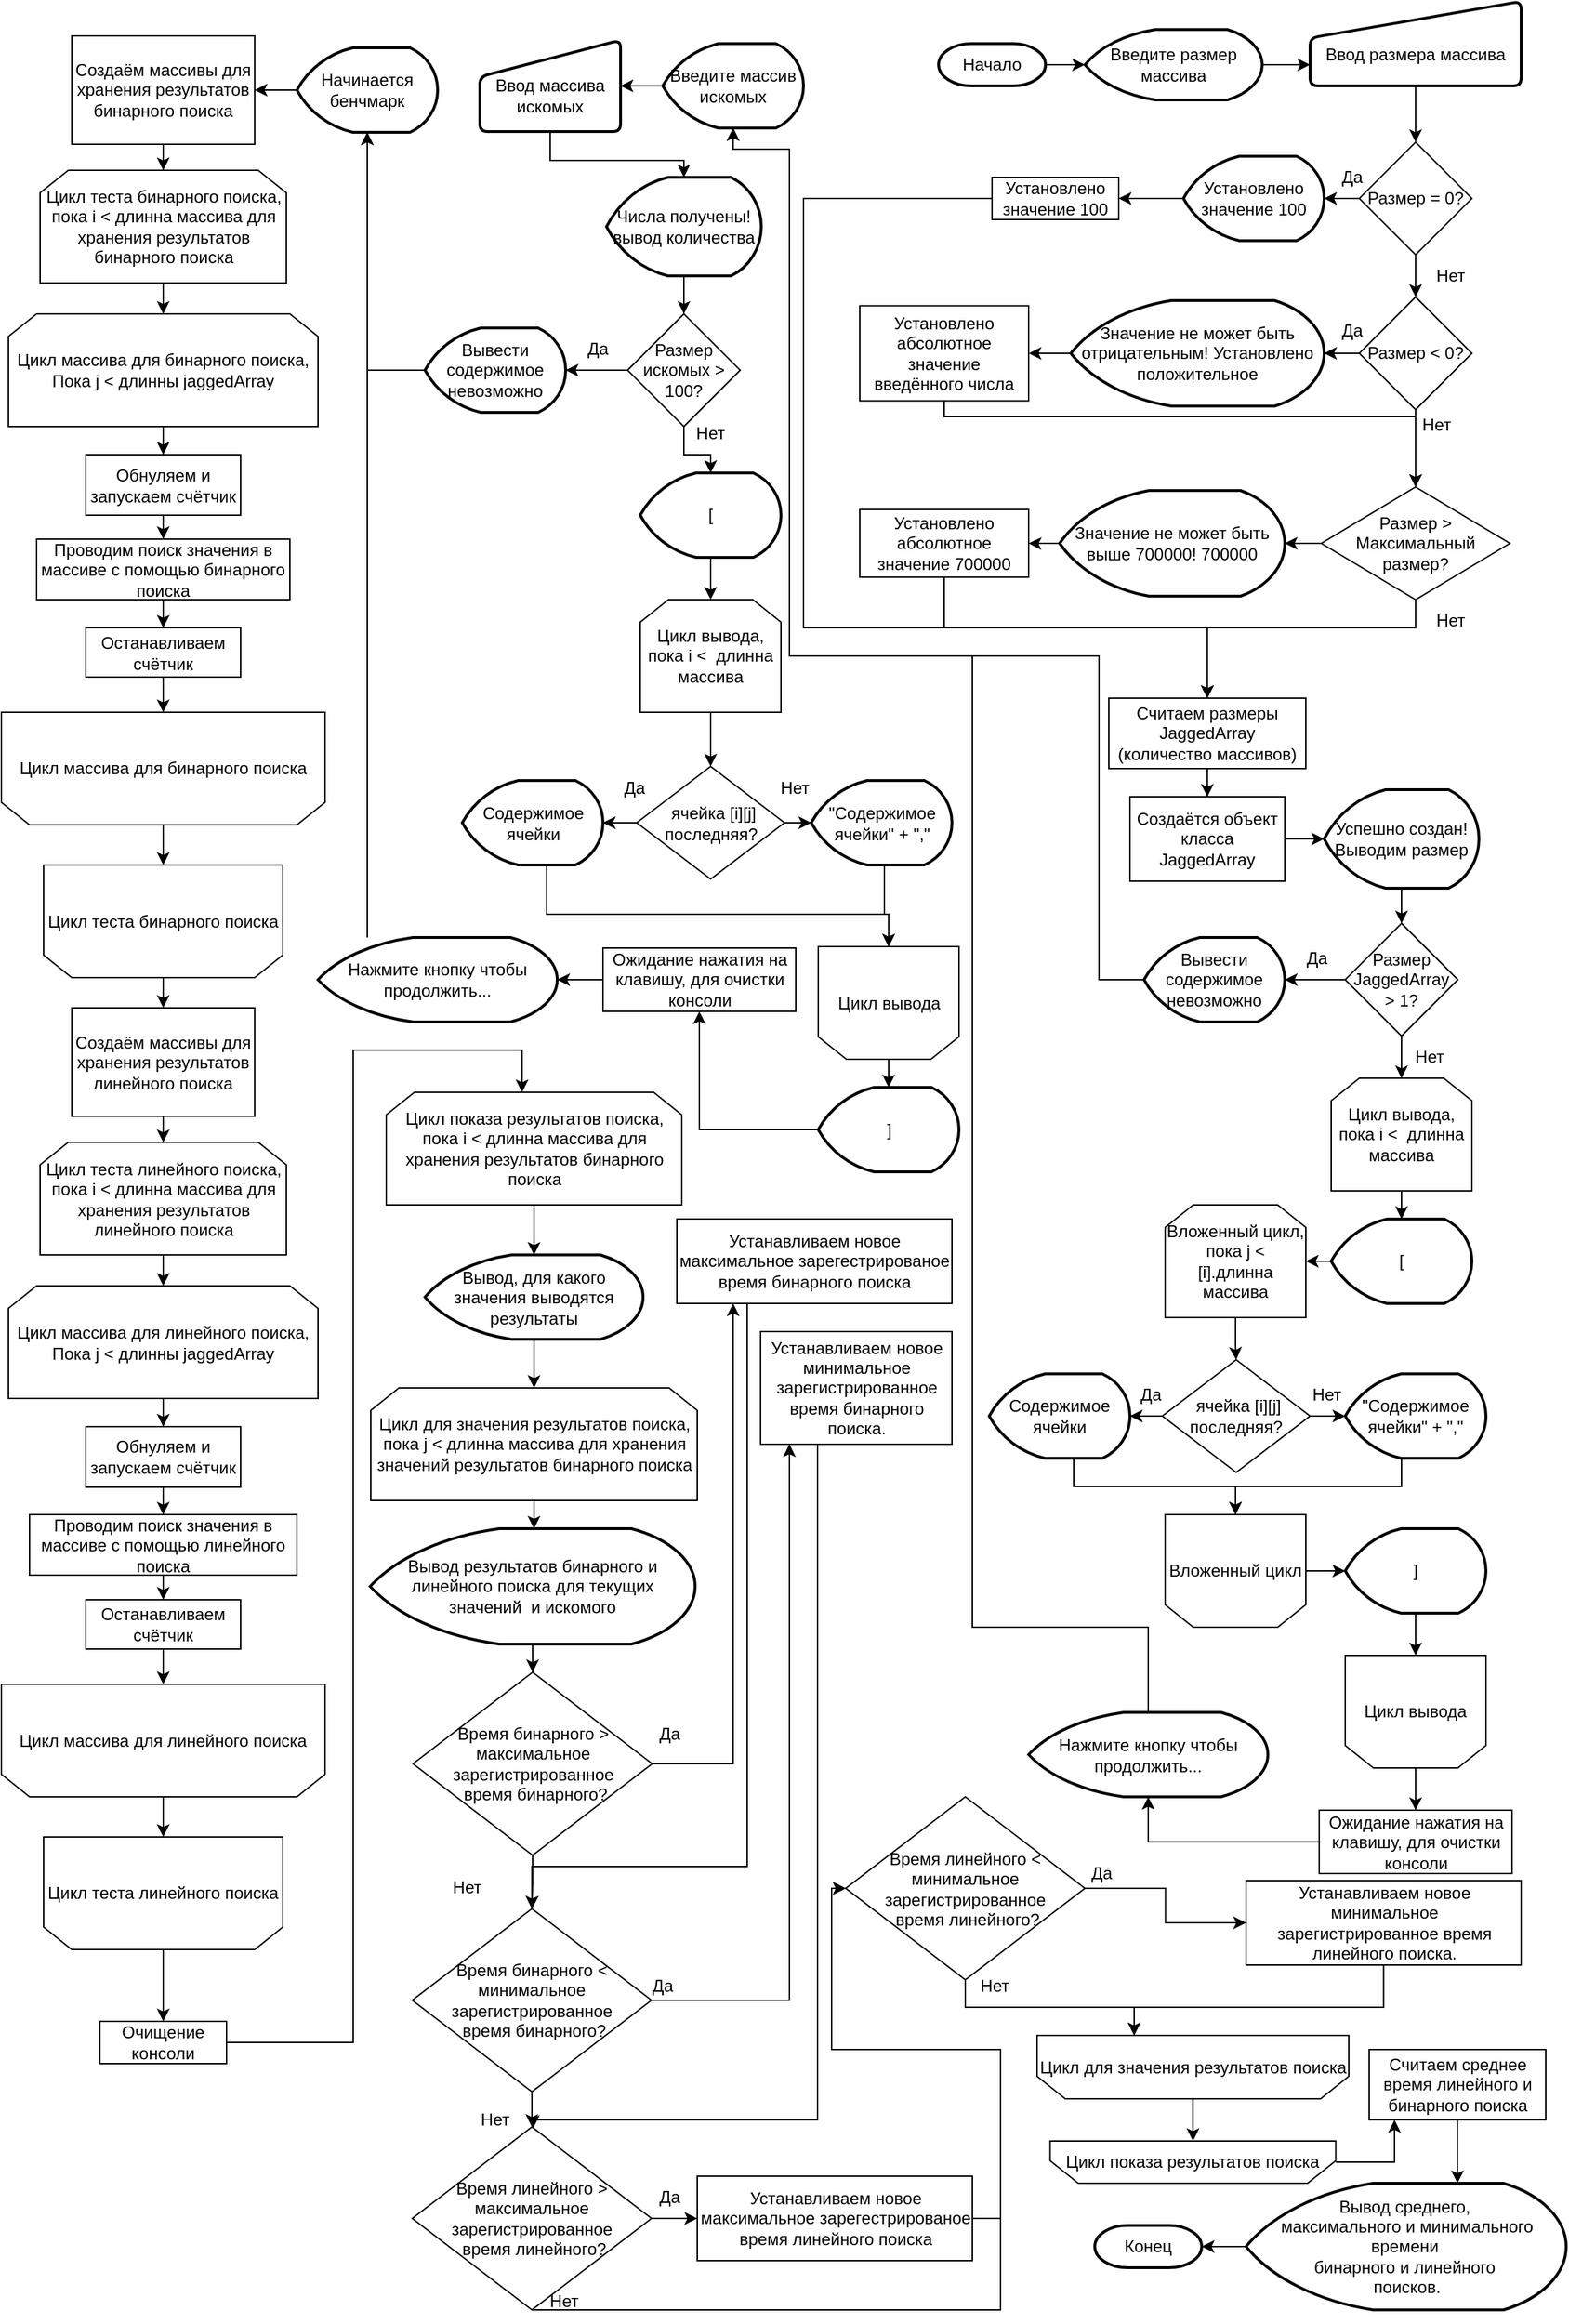 <mxfile version="24.4.0" type="device">
  <diagram id="C5RBs43oDa-KdzZeNtuy" name="Page-1">
    <mxGraphModel dx="1195" dy="639" grid="1" gridSize="10" guides="1" tooltips="1" connect="1" arrows="1" fold="1" page="1" pageScale="1" pageWidth="1169" pageHeight="1654" math="0" shadow="0">
      <root>
        <mxCell id="WIyWlLk6GJQsqaUBKTNV-0" />
        <mxCell id="WIyWlLk6GJQsqaUBKTNV-1" parent="WIyWlLk6GJQsqaUBKTNV-0" />
        <mxCell id="tqXTqwqN18XghVsC2MmE-3" value="" style="edgeStyle=orthogonalEdgeStyle;rounded=0;orthogonalLoop=1;jettySize=auto;html=1;" parent="WIyWlLk6GJQsqaUBKTNV-1" source="tqXTqwqN18XghVsC2MmE-0" target="tqXTqwqN18XghVsC2MmE-2" edge="1">
          <mxGeometry relative="1" as="geometry" />
        </mxCell>
        <mxCell id="tqXTqwqN18XghVsC2MmE-0" value="Начало" style="strokeWidth=2;html=1;shape=mxgraph.flowchart.terminator;whiteSpace=wrap;" parent="WIyWlLk6GJQsqaUBKTNV-1" vertex="1">
          <mxGeometry x="716" y="35" width="76" height="30" as="geometry" />
        </mxCell>
        <mxCell id="tqXTqwqN18XghVsC2MmE-5" value="" style="edgeStyle=orthogonalEdgeStyle;rounded=0;orthogonalLoop=1;jettySize=auto;html=1;entryX=0;entryY=0.75;entryDx=0;entryDy=0;" parent="WIyWlLk6GJQsqaUBKTNV-1" source="tqXTqwqN18XghVsC2MmE-2" target="tqXTqwqN18XghVsC2MmE-4" edge="1">
          <mxGeometry relative="1" as="geometry" />
        </mxCell>
        <mxCell id="tqXTqwqN18XghVsC2MmE-2" value="Введите размер массива" style="strokeWidth=2;html=1;shape=mxgraph.flowchart.display;whiteSpace=wrap;" parent="WIyWlLk6GJQsqaUBKTNV-1" vertex="1">
          <mxGeometry x="820" y="25" width="126" height="50" as="geometry" />
        </mxCell>
        <mxCell id="tqXTqwqN18XghVsC2MmE-19" style="edgeStyle=orthogonalEdgeStyle;rounded=0;orthogonalLoop=1;jettySize=auto;html=1;entryX=0.5;entryY=0;entryDx=0;entryDy=0;" parent="WIyWlLk6GJQsqaUBKTNV-1" source="tqXTqwqN18XghVsC2MmE-4" target="tqXTqwqN18XghVsC2MmE-10" edge="1">
          <mxGeometry relative="1" as="geometry" />
        </mxCell>
        <mxCell id="tqXTqwqN18XghVsC2MmE-4" value="&lt;br&gt;Ввод размера массива" style="html=1;strokeWidth=2;shape=manualInput;whiteSpace=wrap;rounded=1;size=26;arcSize=11;" parent="WIyWlLk6GJQsqaUBKTNV-1" vertex="1">
          <mxGeometry x="980" y="5" width="150" height="60" as="geometry" />
        </mxCell>
        <mxCell id="tqXTqwqN18XghVsC2MmE-50" value="" style="edgeStyle=orthogonalEdgeStyle;rounded=0;orthogonalLoop=1;jettySize=auto;html=1;" parent="WIyWlLk6GJQsqaUBKTNV-1" source="tqXTqwqN18XghVsC2MmE-6" target="tqXTqwqN18XghVsC2MmE-49" edge="1">
          <mxGeometry relative="1" as="geometry" />
        </mxCell>
        <mxCell id="tqXTqwqN18XghVsC2MmE-6" value="Создаётся объект класса JaggedArray" style="rounded=0;whiteSpace=wrap;html=1;" parent="WIyWlLk6GJQsqaUBKTNV-1" vertex="1">
          <mxGeometry x="852" y="570" width="110" height="60" as="geometry" />
        </mxCell>
        <mxCell id="tqXTqwqN18XghVsC2MmE-17" value="" style="edgeStyle=orthogonalEdgeStyle;rounded=0;orthogonalLoop=1;jettySize=auto;html=1;" parent="WIyWlLk6GJQsqaUBKTNV-1" source="tqXTqwqN18XghVsC2MmE-10" target="tqXTqwqN18XghVsC2MmE-15" edge="1">
          <mxGeometry relative="1" as="geometry" />
        </mxCell>
        <mxCell id="tqXTqwqN18XghVsC2MmE-22" value="" style="edgeStyle=orthogonalEdgeStyle;rounded=0;orthogonalLoop=1;jettySize=auto;html=1;" parent="WIyWlLk6GJQsqaUBKTNV-1" source="tqXTqwqN18XghVsC2MmE-10" target="tqXTqwqN18XghVsC2MmE-21" edge="1">
          <mxGeometry relative="1" as="geometry" />
        </mxCell>
        <mxCell id="tqXTqwqN18XghVsC2MmE-10" value="Размер = 0?" style="rhombus;whiteSpace=wrap;html=1;rounded=0;" parent="WIyWlLk6GJQsqaUBKTNV-1" vertex="1">
          <mxGeometry x="1015" y="105" width="80" height="80" as="geometry" />
        </mxCell>
        <mxCell id="tqXTqwqN18XghVsC2MmE-36" style="edgeStyle=orthogonalEdgeStyle;rounded=0;orthogonalLoop=1;jettySize=auto;html=1;entryX=0.5;entryY=0;entryDx=0;entryDy=0;" parent="WIyWlLk6GJQsqaUBKTNV-1" source="tqXTqwqN18XghVsC2MmE-12" target="tqXTqwqN18XghVsC2MmE-47" edge="1">
          <mxGeometry relative="1" as="geometry">
            <Array as="points">
              <mxPoint x="620" y="145" />
              <mxPoint x="620" y="450" />
              <mxPoint x="907" y="450" />
              <mxPoint x="907" y="490" />
            </Array>
          </mxGeometry>
        </mxCell>
        <mxCell id="tqXTqwqN18XghVsC2MmE-12" value="Установлено значение 100" style="rounded=0;whiteSpace=wrap;html=1;" parent="WIyWlLk6GJQsqaUBKTNV-1" vertex="1">
          <mxGeometry x="754" y="130" width="90" height="30" as="geometry" />
        </mxCell>
        <mxCell id="tqXTqwqN18XghVsC2MmE-18" value="" style="edgeStyle=orthogonalEdgeStyle;rounded=0;orthogonalLoop=1;jettySize=auto;html=1;" parent="WIyWlLk6GJQsqaUBKTNV-1" source="tqXTqwqN18XghVsC2MmE-15" target="tqXTqwqN18XghVsC2MmE-12" edge="1">
          <mxGeometry relative="1" as="geometry" />
        </mxCell>
        <mxCell id="tqXTqwqN18XghVsC2MmE-15" value="Установлено значение 100" style="strokeWidth=2;html=1;shape=mxgraph.flowchart.display;whiteSpace=wrap;" parent="WIyWlLk6GJQsqaUBKTNV-1" vertex="1">
          <mxGeometry x="890" y="115" width="100" height="60" as="geometry" />
        </mxCell>
        <mxCell id="tqXTqwqN18XghVsC2MmE-20" value="Да" style="text;html=1;align=center;verticalAlign=middle;whiteSpace=wrap;rounded=0;" parent="WIyWlLk6GJQsqaUBKTNV-1" vertex="1">
          <mxGeometry x="980.0" y="115" width="60" height="30" as="geometry" />
        </mxCell>
        <mxCell id="tqXTqwqN18XghVsC2MmE-25" value="" style="edgeStyle=orthogonalEdgeStyle;rounded=0;orthogonalLoop=1;jettySize=auto;html=1;" parent="WIyWlLk6GJQsqaUBKTNV-1" source="tqXTqwqN18XghVsC2MmE-21" target="tqXTqwqN18XghVsC2MmE-24" edge="1">
          <mxGeometry relative="1" as="geometry" />
        </mxCell>
        <mxCell id="tqXTqwqN18XghVsC2MmE-38" style="edgeStyle=orthogonalEdgeStyle;rounded=0;orthogonalLoop=1;jettySize=auto;html=1;entryX=0.5;entryY=0;entryDx=0;entryDy=0;" parent="WIyWlLk6GJQsqaUBKTNV-1" source="tqXTqwqN18XghVsC2MmE-21" target="tqXTqwqN18XghVsC2MmE-28" edge="1">
          <mxGeometry relative="1" as="geometry" />
        </mxCell>
        <mxCell id="tqXTqwqN18XghVsC2MmE-21" value="Размер &amp;lt; 0?" style="rhombus;whiteSpace=wrap;html=1;rounded=0;" parent="WIyWlLk6GJQsqaUBKTNV-1" vertex="1">
          <mxGeometry x="1015" y="215" width="80" height="80" as="geometry" />
        </mxCell>
        <mxCell id="tqXTqwqN18XghVsC2MmE-23" value="Нет" style="text;html=1;align=center;verticalAlign=middle;whiteSpace=wrap;rounded=0;" parent="WIyWlLk6GJQsqaUBKTNV-1" vertex="1">
          <mxGeometry x="1050" y="185" width="60" height="30" as="geometry" />
        </mxCell>
        <mxCell id="tqXTqwqN18XghVsC2MmE-27" value="" style="edgeStyle=orthogonalEdgeStyle;rounded=0;orthogonalLoop=1;jettySize=auto;html=1;" parent="WIyWlLk6GJQsqaUBKTNV-1" source="tqXTqwqN18XghVsC2MmE-24" target="tqXTqwqN18XghVsC2MmE-26" edge="1">
          <mxGeometry relative="1" as="geometry" />
        </mxCell>
        <mxCell id="tqXTqwqN18XghVsC2MmE-24" value="Значение не может быть отрицательным! Установлено положительное" style="strokeWidth=2;html=1;shape=mxgraph.flowchart.display;whiteSpace=wrap;" parent="WIyWlLk6GJQsqaUBKTNV-1" vertex="1">
          <mxGeometry x="810" y="217.5" width="180" height="75" as="geometry" />
        </mxCell>
        <mxCell id="tqXTqwqN18XghVsC2MmE-39" style="edgeStyle=orthogonalEdgeStyle;rounded=0;orthogonalLoop=1;jettySize=auto;html=1;entryX=0.5;entryY=0;entryDx=0;entryDy=0;" parent="WIyWlLk6GJQsqaUBKTNV-1" source="tqXTqwqN18XghVsC2MmE-26" target="tqXTqwqN18XghVsC2MmE-28" edge="1">
          <mxGeometry relative="1" as="geometry">
            <Array as="points">
              <mxPoint x="720" y="300" />
              <mxPoint x="1055" y="300" />
            </Array>
          </mxGeometry>
        </mxCell>
        <mxCell id="tqXTqwqN18XghVsC2MmE-26" value="Установлено абсолютное значение введённого числа" style="rounded=0;whiteSpace=wrap;html=1;" parent="WIyWlLk6GJQsqaUBKTNV-1" vertex="1">
          <mxGeometry x="660" y="221.25" width="120" height="67.5" as="geometry" />
        </mxCell>
        <mxCell id="tqXTqwqN18XghVsC2MmE-35" value="" style="edgeStyle=orthogonalEdgeStyle;rounded=0;orthogonalLoop=1;jettySize=auto;html=1;entryX=0.5;entryY=0;entryDx=0;entryDy=0;" parent="WIyWlLk6GJQsqaUBKTNV-1" source="tqXTqwqN18XghVsC2MmE-28" target="tqXTqwqN18XghVsC2MmE-47" edge="1">
          <mxGeometry relative="1" as="geometry">
            <Array as="points">
              <mxPoint x="1055" y="450" />
              <mxPoint x="907" y="450" />
              <mxPoint x="907" y="490" />
            </Array>
          </mxGeometry>
        </mxCell>
        <mxCell id="tqXTqwqN18XghVsC2MmE-44" style="edgeStyle=orthogonalEdgeStyle;rounded=0;orthogonalLoop=1;jettySize=auto;html=1;" parent="WIyWlLk6GJQsqaUBKTNV-1" source="tqXTqwqN18XghVsC2MmE-28" target="tqXTqwqN18XghVsC2MmE-40" edge="1">
          <mxGeometry relative="1" as="geometry" />
        </mxCell>
        <mxCell id="tqXTqwqN18XghVsC2MmE-28" value="Размер &amp;gt; Максимальный размер?" style="rhombus;whiteSpace=wrap;html=1;rounded=0;" parent="WIyWlLk6GJQsqaUBKTNV-1" vertex="1">
          <mxGeometry x="988" y="350" width="134" height="80" as="geometry" />
        </mxCell>
        <mxCell id="tqXTqwqN18XghVsC2MmE-29" value="Да" style="text;html=1;align=center;verticalAlign=middle;whiteSpace=wrap;rounded=0;" parent="WIyWlLk6GJQsqaUBKTNV-1" vertex="1">
          <mxGeometry x="980.0" y="224" width="60" height="30" as="geometry" />
        </mxCell>
        <mxCell id="tqXTqwqN18XghVsC2MmE-31" value="Нет" style="text;html=1;align=center;verticalAlign=middle;whiteSpace=wrap;rounded=0;" parent="WIyWlLk6GJQsqaUBKTNV-1" vertex="1">
          <mxGeometry x="1040" y="291.25" width="60" height="30" as="geometry" />
        </mxCell>
        <mxCell id="tqXTqwqN18XghVsC2MmE-37" value="Нет" style="text;html=1;align=center;verticalAlign=middle;whiteSpace=wrap;rounded=0;" parent="WIyWlLk6GJQsqaUBKTNV-1" vertex="1">
          <mxGeometry x="1050" y="430" width="60" height="30" as="geometry" />
        </mxCell>
        <mxCell id="tqXTqwqN18XghVsC2MmE-45" value="" style="edgeStyle=orthogonalEdgeStyle;rounded=0;orthogonalLoop=1;jettySize=auto;html=1;" parent="WIyWlLk6GJQsqaUBKTNV-1" source="tqXTqwqN18XghVsC2MmE-40" target="tqXTqwqN18XghVsC2MmE-41" edge="1">
          <mxGeometry relative="1" as="geometry" />
        </mxCell>
        <mxCell id="tqXTqwqN18XghVsC2MmE-40" value="Значение не может быть выше 700000! 700000" style="strokeWidth=2;html=1;shape=mxgraph.flowchart.display;whiteSpace=wrap;" parent="WIyWlLk6GJQsqaUBKTNV-1" vertex="1">
          <mxGeometry x="802" y="352.5" width="160" height="75" as="geometry" />
        </mxCell>
        <mxCell id="tqXTqwqN18XghVsC2MmE-46" style="edgeStyle=orthogonalEdgeStyle;rounded=0;orthogonalLoop=1;jettySize=auto;html=1;entryX=0.5;entryY=0;entryDx=0;entryDy=0;" parent="WIyWlLk6GJQsqaUBKTNV-1" source="tqXTqwqN18XghVsC2MmE-41" target="tqXTqwqN18XghVsC2MmE-47" edge="1">
          <mxGeometry relative="1" as="geometry">
            <Array as="points">
              <mxPoint x="720" y="450" />
              <mxPoint x="907" y="450" />
              <mxPoint x="907" y="490" />
            </Array>
          </mxGeometry>
        </mxCell>
        <mxCell id="tqXTqwqN18XghVsC2MmE-41" value="Установлено абсолютное значение 700000" style="rounded=0;whiteSpace=wrap;html=1;" parent="WIyWlLk6GJQsqaUBKTNV-1" vertex="1">
          <mxGeometry x="660" y="365.94" width="120" height="48.12" as="geometry" />
        </mxCell>
        <mxCell id="tqXTqwqN18XghVsC2MmE-48" value="" style="edgeStyle=orthogonalEdgeStyle;rounded=0;orthogonalLoop=1;jettySize=auto;html=1;" parent="WIyWlLk6GJQsqaUBKTNV-1" source="tqXTqwqN18XghVsC2MmE-47" target="tqXTqwqN18XghVsC2MmE-6" edge="1">
          <mxGeometry relative="1" as="geometry" />
        </mxCell>
        <mxCell id="tqXTqwqN18XghVsC2MmE-47" value="Считаем размеры JaggedArray (количество массивов)" style="rounded=0;whiteSpace=wrap;html=1;" parent="WIyWlLk6GJQsqaUBKTNV-1" vertex="1">
          <mxGeometry x="837" y="500" width="140" height="50" as="geometry" />
        </mxCell>
        <mxCell id="tqXTqwqN18XghVsC2MmE-52" value="" style="edgeStyle=orthogonalEdgeStyle;rounded=0;orthogonalLoop=1;jettySize=auto;html=1;" parent="WIyWlLk6GJQsqaUBKTNV-1" source="tqXTqwqN18XghVsC2MmE-49" target="tqXTqwqN18XghVsC2MmE-51" edge="1">
          <mxGeometry relative="1" as="geometry" />
        </mxCell>
        <mxCell id="tqXTqwqN18XghVsC2MmE-49" value="Успешно создан! Выводим размер" style="strokeWidth=2;html=1;shape=mxgraph.flowchart.display;whiteSpace=wrap;" parent="WIyWlLk6GJQsqaUBKTNV-1" vertex="1">
          <mxGeometry x="990" y="565" width="110" height="70" as="geometry" />
        </mxCell>
        <mxCell id="tqXTqwqN18XghVsC2MmE-55" value="" style="edgeStyle=orthogonalEdgeStyle;rounded=0;orthogonalLoop=1;jettySize=auto;html=1;" parent="WIyWlLk6GJQsqaUBKTNV-1" source="tqXTqwqN18XghVsC2MmE-51" target="tqXTqwqN18XghVsC2MmE-54" edge="1">
          <mxGeometry relative="1" as="geometry" />
        </mxCell>
        <mxCell id="tqXTqwqN18XghVsC2MmE-56" value="" style="edgeStyle=orthogonalEdgeStyle;rounded=0;orthogonalLoop=1;jettySize=auto;html=1;entryX=0.5;entryY=0;entryDx=0;entryDy=0;" parent="WIyWlLk6GJQsqaUBKTNV-1" source="tqXTqwqN18XghVsC2MmE-51" target="tqXTqwqN18XghVsC2MmE-59" edge="1">
          <mxGeometry relative="1" as="geometry">
            <mxPoint x="1045" y="767" as="targetPoint" />
          </mxGeometry>
        </mxCell>
        <mxCell id="tqXTqwqN18XghVsC2MmE-51" value="Размер JaggedArray &amp;gt; 1?" style="rhombus;whiteSpace=wrap;html=1;rounded=0;" parent="WIyWlLk6GJQsqaUBKTNV-1" vertex="1">
          <mxGeometry x="1005" y="660" width="80" height="80" as="geometry" />
        </mxCell>
        <mxCell id="tqXTqwqN18XghVsC2MmE-54" value="Вывести содержимое невозможно" style="strokeWidth=2;html=1;shape=mxgraph.flowchart.display;whiteSpace=wrap;" parent="WIyWlLk6GJQsqaUBKTNV-1" vertex="1">
          <mxGeometry x="862" y="670" width="100" height="60" as="geometry" />
        </mxCell>
        <mxCell id="tqXTqwqN18XghVsC2MmE-57" value="Да" style="text;html=1;align=center;verticalAlign=middle;whiteSpace=wrap;rounded=0;" parent="WIyWlLk6GJQsqaUBKTNV-1" vertex="1">
          <mxGeometry x="955.0" y="670" width="60" height="30" as="geometry" />
        </mxCell>
        <mxCell id="tqXTqwqN18XghVsC2MmE-58" value="Нет" style="text;html=1;align=center;verticalAlign=middle;whiteSpace=wrap;rounded=0;" parent="WIyWlLk6GJQsqaUBKTNV-1" vertex="1">
          <mxGeometry x="1035" y="740" width="60" height="30" as="geometry" />
        </mxCell>
        <mxCell id="tqXTqwqN18XghVsC2MmE-61" value="" style="edgeStyle=orthogonalEdgeStyle;rounded=0;orthogonalLoop=1;jettySize=auto;html=1;" parent="WIyWlLk6GJQsqaUBKTNV-1" source="tqXTqwqN18XghVsC2MmE-59" target="tqXTqwqN18XghVsC2MmE-60" edge="1">
          <mxGeometry relative="1" as="geometry" />
        </mxCell>
        <mxCell id="tqXTqwqN18XghVsC2MmE-59" value="Цикл вывода,&lt;div&gt;пока i &amp;lt;&amp;nbsp; длинна массива&lt;/div&gt;" style="shape=loopLimit;whiteSpace=wrap;html=1;" parent="WIyWlLk6GJQsqaUBKTNV-1" vertex="1">
          <mxGeometry x="995" y="770" width="100" height="80" as="geometry" />
        </mxCell>
        <mxCell id="tqXTqwqN18XghVsC2MmE-63" value="" style="edgeStyle=orthogonalEdgeStyle;rounded=0;orthogonalLoop=1;jettySize=auto;html=1;" parent="WIyWlLk6GJQsqaUBKTNV-1" source="tqXTqwqN18XghVsC2MmE-60" target="tqXTqwqN18XghVsC2MmE-62" edge="1">
          <mxGeometry relative="1" as="geometry" />
        </mxCell>
        <mxCell id="tqXTqwqN18XghVsC2MmE-60" value="[" style="strokeWidth=2;html=1;shape=mxgraph.flowchart.display;whiteSpace=wrap;" parent="WIyWlLk6GJQsqaUBKTNV-1" vertex="1">
          <mxGeometry x="995" y="870" width="100" height="60" as="geometry" />
        </mxCell>
        <mxCell id="tqXTqwqN18XghVsC2MmE-71" value="" style="edgeStyle=orthogonalEdgeStyle;rounded=0;orthogonalLoop=1;jettySize=auto;html=1;" parent="WIyWlLk6GJQsqaUBKTNV-1" source="tqXTqwqN18XghVsC2MmE-62" target="tqXTqwqN18XghVsC2MmE-70" edge="1">
          <mxGeometry relative="1" as="geometry" />
        </mxCell>
        <mxCell id="tqXTqwqN18XghVsC2MmE-62" value="Вложенный цикл,&lt;div&gt;пока j &amp;lt; [i].длинна массива&lt;/div&gt;" style="shape=loopLimit;whiteSpace=wrap;html=1;" parent="WIyWlLk6GJQsqaUBKTNV-1" vertex="1">
          <mxGeometry x="877" y="860" width="100" height="80" as="geometry" />
        </mxCell>
        <mxCell id="tqXTqwqN18XghVsC2MmE-76" style="edgeStyle=orthogonalEdgeStyle;rounded=0;orthogonalLoop=1;jettySize=auto;html=1;entryX=0.5;entryY=0;entryDx=0;entryDy=0;" parent="WIyWlLk6GJQsqaUBKTNV-1" source="tqXTqwqN18XghVsC2MmE-64" target="tqXTqwqN18XghVsC2MmE-66" edge="1">
          <mxGeometry relative="1" as="geometry">
            <Array as="points">
              <mxPoint x="1045" y="1060" />
              <mxPoint x="927" y="1060" />
            </Array>
          </mxGeometry>
        </mxCell>
        <mxCell id="tqXTqwqN18XghVsC2MmE-64" value="&quot;Содержимое ячейки&quot; + &quot;,&quot;" style="strokeWidth=2;html=1;shape=mxgraph.flowchart.display;whiteSpace=wrap;" parent="WIyWlLk6GJQsqaUBKTNV-1" vertex="1">
          <mxGeometry x="1005" y="980" width="100" height="60" as="geometry" />
        </mxCell>
        <mxCell id="tqXTqwqN18XghVsC2MmE-69" style="edgeStyle=orthogonalEdgeStyle;rounded=0;orthogonalLoop=1;jettySize=auto;html=1;" parent="WIyWlLk6GJQsqaUBKTNV-1" source="tqXTqwqN18XghVsC2MmE-66" target="tqXTqwqN18XghVsC2MmE-68" edge="1">
          <mxGeometry relative="1" as="geometry" />
        </mxCell>
        <mxCell id="tqXTqwqN18XghVsC2MmE-66" value="Вложенный цикл" style="shape=loopLimit;whiteSpace=wrap;html=1;rotation=0;direction=east;flipV=1;" parent="WIyWlLk6GJQsqaUBKTNV-1" vertex="1">
          <mxGeometry x="877" y="1080" width="100" height="80" as="geometry" />
        </mxCell>
        <mxCell id="tqXTqwqN18XghVsC2MmE-80" value="" style="edgeStyle=orthogonalEdgeStyle;rounded=0;orthogonalLoop=1;jettySize=auto;html=1;" parent="WIyWlLk6GJQsqaUBKTNV-1" source="tqXTqwqN18XghVsC2MmE-68" target="tqXTqwqN18XghVsC2MmE-79" edge="1">
          <mxGeometry relative="1" as="geometry" />
        </mxCell>
        <mxCell id="tqXTqwqN18XghVsC2MmE-68" value="]" style="strokeWidth=2;html=1;shape=mxgraph.flowchart.display;whiteSpace=wrap;" parent="WIyWlLk6GJQsqaUBKTNV-1" vertex="1">
          <mxGeometry x="1005" y="1090" width="100" height="60" as="geometry" />
        </mxCell>
        <mxCell id="tqXTqwqN18XghVsC2MmE-73" style="edgeStyle=orthogonalEdgeStyle;rounded=0;orthogonalLoop=1;jettySize=auto;html=1;" parent="WIyWlLk6GJQsqaUBKTNV-1" source="tqXTqwqN18XghVsC2MmE-70" target="tqXTqwqN18XghVsC2MmE-64" edge="1">
          <mxGeometry relative="1" as="geometry" />
        </mxCell>
        <mxCell id="tqXTqwqN18XghVsC2MmE-74" style="edgeStyle=orthogonalEdgeStyle;rounded=0;orthogonalLoop=1;jettySize=auto;html=1;" parent="WIyWlLk6GJQsqaUBKTNV-1" source="tqXTqwqN18XghVsC2MmE-70" target="tqXTqwqN18XghVsC2MmE-72" edge="1">
          <mxGeometry relative="1" as="geometry" />
        </mxCell>
        <mxCell id="tqXTqwqN18XghVsC2MmE-70" value="&amp;nbsp;ячейка [i][j] последняя?" style="rhombus;whiteSpace=wrap;html=1;rounded=0;" parent="WIyWlLk6GJQsqaUBKTNV-1" vertex="1">
          <mxGeometry x="875" y="970" width="105" height="80" as="geometry" />
        </mxCell>
        <mxCell id="tqXTqwqN18XghVsC2MmE-75" style="edgeStyle=orthogonalEdgeStyle;rounded=0;orthogonalLoop=1;jettySize=auto;html=1;entryX=0.5;entryY=0;entryDx=0;entryDy=0;" parent="WIyWlLk6GJQsqaUBKTNV-1" source="tqXTqwqN18XghVsC2MmE-72" target="tqXTqwqN18XghVsC2MmE-66" edge="1">
          <mxGeometry relative="1" as="geometry">
            <Array as="points">
              <mxPoint x="812" y="1060" />
              <mxPoint x="927" y="1060" />
            </Array>
          </mxGeometry>
        </mxCell>
        <mxCell id="tqXTqwqN18XghVsC2MmE-72" value="Содержимое ячейки" style="strokeWidth=2;html=1;shape=mxgraph.flowchart.display;whiteSpace=wrap;" parent="WIyWlLk6GJQsqaUBKTNV-1" vertex="1">
          <mxGeometry x="752" y="980" width="100" height="60" as="geometry" />
        </mxCell>
        <mxCell id="tqXTqwqN18XghVsC2MmE-77" value="Да" style="text;html=1;align=center;verticalAlign=middle;whiteSpace=wrap;rounded=0;" parent="WIyWlLk6GJQsqaUBKTNV-1" vertex="1">
          <mxGeometry x="837.0" y="980" width="60" height="30" as="geometry" />
        </mxCell>
        <mxCell id="tqXTqwqN18XghVsC2MmE-78" value="Нет" style="text;html=1;align=center;verticalAlign=middle;whiteSpace=wrap;rounded=0;" parent="WIyWlLk6GJQsqaUBKTNV-1" vertex="1">
          <mxGeometry x="962" y="980" width="60" height="30" as="geometry" />
        </mxCell>
        <mxCell id="tqXTqwqN18XghVsC2MmE-167" value="" style="edgeStyle=orthogonalEdgeStyle;rounded=0;orthogonalLoop=1;jettySize=auto;html=1;" parent="WIyWlLk6GJQsqaUBKTNV-1" source="tqXTqwqN18XghVsC2MmE-79" target="tqXTqwqN18XghVsC2MmE-175" edge="1">
          <mxGeometry relative="1" as="geometry">
            <mxPoint x="954" y="1220" as="targetPoint" />
          </mxGeometry>
        </mxCell>
        <mxCell id="tqXTqwqN18XghVsC2MmE-79" value="Цикл вывода" style="shape=loopLimit;whiteSpace=wrap;html=1;rotation=0;direction=east;flipV=1;" parent="WIyWlLk6GJQsqaUBKTNV-1" vertex="1">
          <mxGeometry x="1005" y="1180" width="100" height="80" as="geometry" />
        </mxCell>
        <mxCell id="tqXTqwqN18XghVsC2MmE-84" style="edgeStyle=orthogonalEdgeStyle;rounded=0;orthogonalLoop=1;jettySize=auto;html=1;" parent="WIyWlLk6GJQsqaUBKTNV-1" source="tqXTqwqN18XghVsC2MmE-81" target="tqXTqwqN18XghVsC2MmE-83" edge="1">
          <mxGeometry relative="1" as="geometry" />
        </mxCell>
        <mxCell id="tqXTqwqN18XghVsC2MmE-81" value="Введите массив искомых" style="strokeWidth=2;html=1;shape=mxgraph.flowchart.display;whiteSpace=wrap;" parent="WIyWlLk6GJQsqaUBKTNV-1" vertex="1">
          <mxGeometry x="520" y="35" width="100" height="60" as="geometry" />
        </mxCell>
        <mxCell id="tqXTqwqN18XghVsC2MmE-82" style="edgeStyle=orthogonalEdgeStyle;rounded=0;orthogonalLoop=1;jettySize=auto;html=1;entryX=0.5;entryY=1;entryDx=0;entryDy=0;entryPerimeter=0;" parent="WIyWlLk6GJQsqaUBKTNV-1" source="tqXTqwqN18XghVsC2MmE-179" target="tqXTqwqN18XghVsC2MmE-81" edge="1">
          <mxGeometry relative="1" as="geometry">
            <mxPoint x="640" y="1220" as="sourcePoint" />
            <Array as="points">
              <mxPoint x="865" y="1160" />
              <mxPoint x="740" y="1160" />
              <mxPoint x="740" y="470" />
              <mxPoint x="610" y="470" />
              <mxPoint x="610" y="110" />
              <mxPoint x="570" y="110" />
            </Array>
          </mxGeometry>
        </mxCell>
        <mxCell id="tqXTqwqN18XghVsC2MmE-113" style="edgeStyle=orthogonalEdgeStyle;rounded=0;orthogonalLoop=1;jettySize=auto;html=1;" parent="WIyWlLk6GJQsqaUBKTNV-1" source="tqXTqwqN18XghVsC2MmE-83" target="tqXTqwqN18XghVsC2MmE-86" edge="1">
          <mxGeometry relative="1" as="geometry">
            <Array as="points">
              <mxPoint x="440" y="118" />
              <mxPoint x="535" y="118" />
            </Array>
          </mxGeometry>
        </mxCell>
        <mxCell id="tqXTqwqN18XghVsC2MmE-83" value="&lt;div&gt;&lt;br&gt;&lt;/div&gt;Ввод массива искомых" style="html=1;strokeWidth=2;shape=manualInput;whiteSpace=wrap;rounded=1;size=26;arcSize=11;" parent="WIyWlLk6GJQsqaUBKTNV-1" vertex="1">
          <mxGeometry x="390" y="32.5" width="100" height="65" as="geometry" />
        </mxCell>
        <mxCell id="tqXTqwqN18XghVsC2MmE-85" style="edgeStyle=orthogonalEdgeStyle;rounded=0;orthogonalLoop=1;jettySize=auto;html=1;entryX=0.5;entryY=1;entryDx=0;entryDy=0;entryPerimeter=0;" parent="WIyWlLk6GJQsqaUBKTNV-1" source="tqXTqwqN18XghVsC2MmE-54" target="tqXTqwqN18XghVsC2MmE-81" edge="1">
          <mxGeometry relative="1" as="geometry">
            <Array as="points">
              <mxPoint x="830" y="700" />
              <mxPoint x="830" y="470" />
              <mxPoint x="610" y="470" />
              <mxPoint x="610" y="110" />
              <mxPoint x="570" y="110" />
            </Array>
          </mxGeometry>
        </mxCell>
        <mxCell id="tqXTqwqN18XghVsC2MmE-114" style="edgeStyle=orthogonalEdgeStyle;rounded=0;orthogonalLoop=1;jettySize=auto;html=1;entryX=0.5;entryY=0;entryDx=0;entryDy=0;" parent="WIyWlLk6GJQsqaUBKTNV-1" source="tqXTqwqN18XghVsC2MmE-86" target="tqXTqwqN18XghVsC2MmE-89" edge="1">
          <mxGeometry relative="1" as="geometry" />
        </mxCell>
        <mxCell id="tqXTqwqN18XghVsC2MmE-86" value="Числа получены! вывод количества" style="strokeWidth=2;html=1;shape=mxgraph.flowchart.display;whiteSpace=wrap;" parent="WIyWlLk6GJQsqaUBKTNV-1" vertex="1">
          <mxGeometry x="480" y="130" width="110" height="70" as="geometry" />
        </mxCell>
        <mxCell id="tqXTqwqN18XghVsC2MmE-87" value="" style="edgeStyle=orthogonalEdgeStyle;rounded=0;orthogonalLoop=1;jettySize=auto;html=1;" parent="WIyWlLk6GJQsqaUBKTNV-1" source="tqXTqwqN18XghVsC2MmE-89" target="tqXTqwqN18XghVsC2MmE-90" edge="1">
          <mxGeometry relative="1" as="geometry" />
        </mxCell>
        <mxCell id="tqXTqwqN18XghVsC2MmE-117" style="edgeStyle=orthogonalEdgeStyle;rounded=0;orthogonalLoop=1;jettySize=auto;html=1;" parent="WIyWlLk6GJQsqaUBKTNV-1" source="tqXTqwqN18XghVsC2MmE-89" target="tqXTqwqN18XghVsC2MmE-96" edge="1">
          <mxGeometry relative="1" as="geometry" />
        </mxCell>
        <mxCell id="tqXTqwqN18XghVsC2MmE-89" value="Размер искомых &amp;gt; 100?" style="rhombus;whiteSpace=wrap;html=1;rounded=0;" parent="WIyWlLk6GJQsqaUBKTNV-1" vertex="1">
          <mxGeometry x="495" y="227" width="80" height="80" as="geometry" />
        </mxCell>
        <mxCell id="tqXTqwqN18XghVsC2MmE-90" value="Вывести содержимое невозможно" style="strokeWidth=2;html=1;shape=mxgraph.flowchart.display;whiteSpace=wrap;" parent="WIyWlLk6GJQsqaUBKTNV-1" vertex="1">
          <mxGeometry x="351" y="237" width="100" height="60" as="geometry" />
        </mxCell>
        <mxCell id="tqXTqwqN18XghVsC2MmE-91" value="Да" style="text;html=1;align=center;verticalAlign=middle;whiteSpace=wrap;rounded=0;" parent="WIyWlLk6GJQsqaUBKTNV-1" vertex="1">
          <mxGeometry x="444.0" y="237" width="60" height="30" as="geometry" />
        </mxCell>
        <mxCell id="tqXTqwqN18XghVsC2MmE-92" value="Нет" style="text;html=1;align=center;verticalAlign=middle;whiteSpace=wrap;rounded=0;" parent="WIyWlLk6GJQsqaUBKTNV-1" vertex="1">
          <mxGeometry x="524" y="297" width="60" height="30" as="geometry" />
        </mxCell>
        <mxCell id="tqXTqwqN18XghVsC2MmE-120" style="edgeStyle=orthogonalEdgeStyle;rounded=0;orthogonalLoop=1;jettySize=auto;html=1;" parent="WIyWlLk6GJQsqaUBKTNV-1" source="tqXTqwqN18XghVsC2MmE-94" target="tqXTqwqN18XghVsC2MmE-107" edge="1">
          <mxGeometry relative="1" as="geometry" />
        </mxCell>
        <mxCell id="tqXTqwqN18XghVsC2MmE-94" value="Цикл вывода,&lt;div&gt;пока i &amp;lt;&amp;nbsp; длинна массива&lt;/div&gt;" style="shape=loopLimit;whiteSpace=wrap;html=1;" parent="WIyWlLk6GJQsqaUBKTNV-1" vertex="1">
          <mxGeometry x="504" y="430" width="100" height="80" as="geometry" />
        </mxCell>
        <mxCell id="tqXTqwqN18XghVsC2MmE-116" value="" style="edgeStyle=orthogonalEdgeStyle;rounded=0;orthogonalLoop=1;jettySize=auto;html=1;" parent="WIyWlLk6GJQsqaUBKTNV-1" source="tqXTqwqN18XghVsC2MmE-96" target="tqXTqwqN18XghVsC2MmE-94" edge="1">
          <mxGeometry relative="1" as="geometry" />
        </mxCell>
        <mxCell id="tqXTqwqN18XghVsC2MmE-96" value="[" style="strokeWidth=2;html=1;shape=mxgraph.flowchart.display;whiteSpace=wrap;" parent="WIyWlLk6GJQsqaUBKTNV-1" vertex="1">
          <mxGeometry x="504" y="340" width="100" height="60" as="geometry" />
        </mxCell>
        <mxCell id="tqXTqwqN18XghVsC2MmE-99" style="edgeStyle=orthogonalEdgeStyle;rounded=0;orthogonalLoop=1;jettySize=auto;html=1;entryX=0.5;entryY=0;entryDx=0;entryDy=0;" parent="WIyWlLk6GJQsqaUBKTNV-1" source="tqXTqwqN18XghVsC2MmE-100" target="tqXTqwqN18XghVsC2MmE-112" edge="1">
          <mxGeometry relative="1" as="geometry">
            <Array as="points">
              <mxPoint x="677.5" y="653.5" />
              <mxPoint x="680.5" y="653.5" />
            </Array>
            <mxPoint x="552.5" y="673.5" as="targetPoint" />
          </mxGeometry>
        </mxCell>
        <mxCell id="tqXTqwqN18XghVsC2MmE-100" value="&quot;Содержимое ячейки&quot; + &quot;,&quot;" style="strokeWidth=2;html=1;shape=mxgraph.flowchart.display;whiteSpace=wrap;" parent="WIyWlLk6GJQsqaUBKTNV-1" vertex="1">
          <mxGeometry x="625.5" y="558.5" width="100" height="60" as="geometry" />
        </mxCell>
        <mxCell id="tqXTqwqN18XghVsC2MmE-129" style="edgeStyle=orthogonalEdgeStyle;rounded=0;orthogonalLoop=1;jettySize=auto;html=1;" parent="WIyWlLk6GJQsqaUBKTNV-1" source="tqXTqwqN18XghVsC2MmE-177" target="tqXTqwqN18XghVsC2MmE-125" edge="1">
          <mxGeometry relative="1" as="geometry">
            <mxPoint x="470" y="705" as="sourcePoint" />
            <Array as="points">
              <mxPoint x="310" y="530" />
              <mxPoint x="310" y="530" />
            </Array>
          </mxGeometry>
        </mxCell>
        <mxCell id="tqXTqwqN18XghVsC2MmE-169" style="edgeStyle=orthogonalEdgeStyle;rounded=0;orthogonalLoop=1;jettySize=auto;html=1;" parent="WIyWlLk6GJQsqaUBKTNV-1" source="tqXTqwqN18XghVsC2MmE-104" target="tqXTqwqN18XghVsC2MmE-176" edge="1">
          <mxGeometry relative="1" as="geometry">
            <mxPoint x="534.053" y="740" as="targetPoint" />
          </mxGeometry>
        </mxCell>
        <mxCell id="tqXTqwqN18XghVsC2MmE-104" value="]" style="strokeWidth=2;html=1;shape=mxgraph.flowchart.display;whiteSpace=wrap;" parent="WIyWlLk6GJQsqaUBKTNV-1" vertex="1">
          <mxGeometry x="630.5" y="776.5" width="100" height="60" as="geometry" />
        </mxCell>
        <mxCell id="tqXTqwqN18XghVsC2MmE-105" style="edgeStyle=orthogonalEdgeStyle;rounded=0;orthogonalLoop=1;jettySize=auto;html=1;" parent="WIyWlLk6GJQsqaUBKTNV-1" source="tqXTqwqN18XghVsC2MmE-107" target="tqXTqwqN18XghVsC2MmE-100" edge="1">
          <mxGeometry relative="1" as="geometry" />
        </mxCell>
        <mxCell id="tqXTqwqN18XghVsC2MmE-106" style="edgeStyle=orthogonalEdgeStyle;rounded=0;orthogonalLoop=1;jettySize=auto;html=1;" parent="WIyWlLk6GJQsqaUBKTNV-1" source="tqXTqwqN18XghVsC2MmE-107" target="tqXTqwqN18XghVsC2MmE-109" edge="1">
          <mxGeometry relative="1" as="geometry" />
        </mxCell>
        <mxCell id="tqXTqwqN18XghVsC2MmE-107" value="&amp;nbsp;ячейка [i][j] последняя?" style="rhombus;whiteSpace=wrap;html=1;rounded=0;" parent="WIyWlLk6GJQsqaUBKTNV-1" vertex="1">
          <mxGeometry x="501.5" y="548.5" width="105" height="80" as="geometry" />
        </mxCell>
        <mxCell id="tqXTqwqN18XghVsC2MmE-108" style="edgeStyle=orthogonalEdgeStyle;rounded=0;orthogonalLoop=1;jettySize=auto;html=1;entryX=0.5;entryY=0;entryDx=0;entryDy=0;" parent="WIyWlLk6GJQsqaUBKTNV-1" source="tqXTqwqN18XghVsC2MmE-109" target="tqXTqwqN18XghVsC2MmE-112" edge="1">
          <mxGeometry relative="1" as="geometry">
            <Array as="points">
              <mxPoint x="437.5" y="653.5" />
              <mxPoint x="680.5" y="653.5" />
            </Array>
            <mxPoint x="552.5" y="673.5" as="targetPoint" />
          </mxGeometry>
        </mxCell>
        <mxCell id="tqXTqwqN18XghVsC2MmE-109" value="Содержимое ячейки" style="strokeWidth=2;html=1;shape=mxgraph.flowchart.display;whiteSpace=wrap;" parent="WIyWlLk6GJQsqaUBKTNV-1" vertex="1">
          <mxGeometry x="377.5" y="558.5" width="100" height="60" as="geometry" />
        </mxCell>
        <mxCell id="tqXTqwqN18XghVsC2MmE-110" value="Да" style="text;html=1;align=center;verticalAlign=middle;whiteSpace=wrap;rounded=0;" parent="WIyWlLk6GJQsqaUBKTNV-1" vertex="1">
          <mxGeometry x="470.0" y="548.5" width="60" height="30" as="geometry" />
        </mxCell>
        <mxCell id="tqXTqwqN18XghVsC2MmE-111" value="Нет" style="text;html=1;align=center;verticalAlign=middle;whiteSpace=wrap;rounded=0;" parent="WIyWlLk6GJQsqaUBKTNV-1" vertex="1">
          <mxGeometry x="584" y="548.5" width="60" height="30" as="geometry" />
        </mxCell>
        <mxCell id="tqXTqwqN18XghVsC2MmE-115" value="" style="edgeStyle=orthogonalEdgeStyle;rounded=0;orthogonalLoop=1;jettySize=auto;html=1;" parent="WIyWlLk6GJQsqaUBKTNV-1" source="tqXTqwqN18XghVsC2MmE-112" target="tqXTqwqN18XghVsC2MmE-104" edge="1">
          <mxGeometry relative="1" as="geometry" />
        </mxCell>
        <mxCell id="tqXTqwqN18XghVsC2MmE-112" value="Цикл вывода" style="shape=loopLimit;whiteSpace=wrap;html=1;rotation=0;direction=east;flipV=1;" parent="WIyWlLk6GJQsqaUBKTNV-1" vertex="1">
          <mxGeometry x="630.5" y="676.5" width="100" height="80" as="geometry" />
        </mxCell>
        <mxCell id="tqXTqwqN18XghVsC2MmE-131" style="edgeStyle=orthogonalEdgeStyle;rounded=0;orthogonalLoop=1;jettySize=auto;html=1;" parent="WIyWlLk6GJQsqaUBKTNV-1" source="tqXTqwqN18XghVsC2MmE-125" target="tqXTqwqN18XghVsC2MmE-130" edge="1">
          <mxGeometry relative="1" as="geometry" />
        </mxCell>
        <mxCell id="tqXTqwqN18XghVsC2MmE-125" value="Начинается бенчмарк" style="strokeWidth=2;html=1;shape=mxgraph.flowchart.display;whiteSpace=wrap;" parent="WIyWlLk6GJQsqaUBKTNV-1" vertex="1">
          <mxGeometry x="260" y="38" width="100" height="60" as="geometry" />
        </mxCell>
        <mxCell id="tqXTqwqN18XghVsC2MmE-128" style="edgeStyle=orthogonalEdgeStyle;rounded=0;orthogonalLoop=1;jettySize=auto;html=1;entryX=0.5;entryY=1;entryDx=0;entryDy=0;entryPerimeter=0;" parent="WIyWlLk6GJQsqaUBKTNV-1" source="tqXTqwqN18XghVsC2MmE-90" target="tqXTqwqN18XghVsC2MmE-125" edge="1">
          <mxGeometry relative="1" as="geometry">
            <Array as="points">
              <mxPoint x="310" y="267" />
            </Array>
          </mxGeometry>
        </mxCell>
        <mxCell id="tqXTqwqN18XghVsC2MmE-133" value="" style="edgeStyle=orthogonalEdgeStyle;rounded=0;orthogonalLoop=1;jettySize=auto;html=1;" parent="WIyWlLk6GJQsqaUBKTNV-1" source="tqXTqwqN18XghVsC2MmE-130" target="tqXTqwqN18XghVsC2MmE-132" edge="1">
          <mxGeometry relative="1" as="geometry" />
        </mxCell>
        <mxCell id="tqXTqwqN18XghVsC2MmE-130" value="Создаём массивы для хранения результатов бинарного поиска" style="rounded=0;whiteSpace=wrap;html=1;" parent="WIyWlLk6GJQsqaUBKTNV-1" vertex="1">
          <mxGeometry x="100" y="29.5" width="130" height="77" as="geometry" />
        </mxCell>
        <mxCell id="tqXTqwqN18XghVsC2MmE-144" style="edgeStyle=orthogonalEdgeStyle;rounded=0;orthogonalLoop=1;jettySize=auto;html=1;" parent="WIyWlLk6GJQsqaUBKTNV-1" source="tqXTqwqN18XghVsC2MmE-132" target="tqXTqwqN18XghVsC2MmE-143" edge="1">
          <mxGeometry relative="1" as="geometry" />
        </mxCell>
        <mxCell id="tqXTqwqN18XghVsC2MmE-132" value="Цикл теста бинарного поиска,&lt;div&gt;пока i &amp;lt; длинна массива для хранения результатов бинарного поиска&lt;/div&gt;" style="shape=loopLimit;whiteSpace=wrap;html=1;" parent="WIyWlLk6GJQsqaUBKTNV-1" vertex="1">
          <mxGeometry x="77.5" y="125" width="175" height="80" as="geometry" />
        </mxCell>
        <mxCell id="tqXTqwqN18XghVsC2MmE-165" style="edgeStyle=orthogonalEdgeStyle;rounded=0;orthogonalLoop=1;jettySize=auto;html=1;" parent="WIyWlLk6GJQsqaUBKTNV-1" source="tqXTqwqN18XghVsC2MmE-134" target="tqXTqwqN18XghVsC2MmE-150" edge="1">
          <mxGeometry relative="1" as="geometry" />
        </mxCell>
        <mxCell id="tqXTqwqN18XghVsC2MmE-134" value="Цикл теста бинарного поиска" style="shape=loopLimit;whiteSpace=wrap;html=1;rotation=0;direction=east;flipV=1;" parent="WIyWlLk6GJQsqaUBKTNV-1" vertex="1">
          <mxGeometry x="80" y="618.5" width="170" height="80" as="geometry" />
        </mxCell>
        <mxCell id="tqXTqwqN18XghVsC2MmE-140" value="" style="edgeStyle=orthogonalEdgeStyle;rounded=0;orthogonalLoop=1;jettySize=auto;html=1;" parent="WIyWlLk6GJQsqaUBKTNV-1" source="tqXTqwqN18XghVsC2MmE-137" target="tqXTqwqN18XghVsC2MmE-139" edge="1">
          <mxGeometry relative="1" as="geometry" />
        </mxCell>
        <mxCell id="tqXTqwqN18XghVsC2MmE-137" value="Обнуляем и запускаем счётчик" style="rounded=0;whiteSpace=wrap;html=1;" parent="WIyWlLk6GJQsqaUBKTNV-1" vertex="1">
          <mxGeometry x="110" y="327" width="110" height="43" as="geometry" />
        </mxCell>
        <mxCell id="tqXTqwqN18XghVsC2MmE-142" value="" style="edgeStyle=orthogonalEdgeStyle;rounded=0;orthogonalLoop=1;jettySize=auto;html=1;" parent="WIyWlLk6GJQsqaUBKTNV-1" source="tqXTqwqN18XghVsC2MmE-139" target="tqXTqwqN18XghVsC2MmE-141" edge="1">
          <mxGeometry relative="1" as="geometry" />
        </mxCell>
        <mxCell id="tqXTqwqN18XghVsC2MmE-139" value="Проводим поиск значения в массиве с помощью бинарного поиска" style="rounded=0;whiteSpace=wrap;html=1;" parent="WIyWlLk6GJQsqaUBKTNV-1" vertex="1">
          <mxGeometry x="75" y="387" width="180" height="43" as="geometry" />
        </mxCell>
        <mxCell id="tqXTqwqN18XghVsC2MmE-148" value="" style="edgeStyle=orthogonalEdgeStyle;rounded=0;orthogonalLoop=1;jettySize=auto;html=1;" parent="WIyWlLk6GJQsqaUBKTNV-1" source="tqXTqwqN18XghVsC2MmE-141" target="tqXTqwqN18XghVsC2MmE-147" edge="1">
          <mxGeometry relative="1" as="geometry" />
        </mxCell>
        <mxCell id="tqXTqwqN18XghVsC2MmE-141" value="Останавливаем счётчик" style="rounded=0;whiteSpace=wrap;html=1;" parent="WIyWlLk6GJQsqaUBKTNV-1" vertex="1">
          <mxGeometry x="110" y="450" width="110" height="35" as="geometry" />
        </mxCell>
        <mxCell id="tqXTqwqN18XghVsC2MmE-146" style="edgeStyle=orthogonalEdgeStyle;rounded=0;orthogonalLoop=1;jettySize=auto;html=1;" parent="WIyWlLk6GJQsqaUBKTNV-1" source="tqXTqwqN18XghVsC2MmE-143" target="tqXTqwqN18XghVsC2MmE-137" edge="1">
          <mxGeometry relative="1" as="geometry" />
        </mxCell>
        <mxCell id="tqXTqwqN18XghVsC2MmE-143" value="Цикл массива для бинарного поиска,&lt;div&gt;Пока j &amp;lt; длинны jaggedArray&lt;/div&gt;" style="shape=loopLimit;whiteSpace=wrap;html=1;" parent="WIyWlLk6GJQsqaUBKTNV-1" vertex="1">
          <mxGeometry x="55" y="227" width="220" height="80" as="geometry" />
        </mxCell>
        <mxCell id="tqXTqwqN18XghVsC2MmE-149" value="" style="edgeStyle=orthogonalEdgeStyle;rounded=0;orthogonalLoop=1;jettySize=auto;html=1;" parent="WIyWlLk6GJQsqaUBKTNV-1" source="tqXTqwqN18XghVsC2MmE-147" target="tqXTqwqN18XghVsC2MmE-134" edge="1">
          <mxGeometry relative="1" as="geometry" />
        </mxCell>
        <mxCell id="tqXTqwqN18XghVsC2MmE-147" value="Цикл массива для бинарного поиска" style="shape=loopLimit;whiteSpace=wrap;html=1;rotation=0;direction=east;flipV=1;" parent="WIyWlLk6GJQsqaUBKTNV-1" vertex="1">
          <mxGeometry x="50" y="510" width="230" height="80" as="geometry" />
        </mxCell>
        <mxCell id="0V7h753ln9F4yaug1MKz-0" style="edgeStyle=orthogonalEdgeStyle;rounded=0;orthogonalLoop=1;jettySize=auto;html=1;" edge="1" parent="WIyWlLk6GJQsqaUBKTNV-1" source="tqXTqwqN18XghVsC2MmE-150" target="tqXTqwqN18XghVsC2MmE-152">
          <mxGeometry relative="1" as="geometry" />
        </mxCell>
        <mxCell id="tqXTqwqN18XghVsC2MmE-150" value="Создаём массивы для хранения результатов линейного поиска" style="rounded=0;whiteSpace=wrap;html=1;" parent="WIyWlLk6GJQsqaUBKTNV-1" vertex="1">
          <mxGeometry x="100" y="720" width="130" height="77" as="geometry" />
        </mxCell>
        <mxCell id="tqXTqwqN18XghVsC2MmE-151" style="edgeStyle=orthogonalEdgeStyle;rounded=0;orthogonalLoop=1;jettySize=auto;html=1;" parent="WIyWlLk6GJQsqaUBKTNV-1" source="tqXTqwqN18XghVsC2MmE-152" target="tqXTqwqN18XghVsC2MmE-161" edge="1">
          <mxGeometry relative="1" as="geometry" />
        </mxCell>
        <mxCell id="tqXTqwqN18XghVsC2MmE-152" value="Цикл теста линейного поиска,&lt;div&gt;пока i &amp;lt; длинна массива для хранения результатов линейного поиска&lt;/div&gt;" style="shape=loopLimit;whiteSpace=wrap;html=1;" parent="WIyWlLk6GJQsqaUBKTNV-1" vertex="1">
          <mxGeometry x="77.5" y="815.5" width="175" height="80" as="geometry" />
        </mxCell>
        <mxCell id="tqXTqwqN18XghVsC2MmE-171" style="edgeStyle=orthogonalEdgeStyle;rounded=0;orthogonalLoop=1;jettySize=auto;html=1;entryX=0.5;entryY=0;entryDx=0;entryDy=0;" parent="WIyWlLk6GJQsqaUBKTNV-1" source="tqXTqwqN18XghVsC2MmE-153" target="tqXTqwqN18XghVsC2MmE-172" edge="1">
          <mxGeometry relative="1" as="geometry">
            <mxPoint x="165" y="1430" as="targetPoint" />
          </mxGeometry>
        </mxCell>
        <mxCell id="tqXTqwqN18XghVsC2MmE-153" value="Цикл теста линейного поиска" style="shape=loopLimit;whiteSpace=wrap;html=1;rotation=0;direction=east;flipV=1;" parent="WIyWlLk6GJQsqaUBKTNV-1" vertex="1">
          <mxGeometry x="80" y="1309" width="170" height="80" as="geometry" />
        </mxCell>
        <mxCell id="tqXTqwqN18XghVsC2MmE-154" value="" style="edgeStyle=orthogonalEdgeStyle;rounded=0;orthogonalLoop=1;jettySize=auto;html=1;" parent="WIyWlLk6GJQsqaUBKTNV-1" source="tqXTqwqN18XghVsC2MmE-155" target="tqXTqwqN18XghVsC2MmE-157" edge="1">
          <mxGeometry relative="1" as="geometry" />
        </mxCell>
        <mxCell id="tqXTqwqN18XghVsC2MmE-155" value="Обнуляем и запускаем счётчик" style="rounded=0;whiteSpace=wrap;html=1;" parent="WIyWlLk6GJQsqaUBKTNV-1" vertex="1">
          <mxGeometry x="110" y="1017.5" width="110" height="43" as="geometry" />
        </mxCell>
        <mxCell id="tqXTqwqN18XghVsC2MmE-156" value="" style="edgeStyle=orthogonalEdgeStyle;rounded=0;orthogonalLoop=1;jettySize=auto;html=1;" parent="WIyWlLk6GJQsqaUBKTNV-1" source="tqXTqwqN18XghVsC2MmE-157" target="tqXTqwqN18XghVsC2MmE-159" edge="1">
          <mxGeometry relative="1" as="geometry" />
        </mxCell>
        <mxCell id="tqXTqwqN18XghVsC2MmE-157" value="Проводим поиск значения в массиве с помощью линейного поиска" style="rounded=0;whiteSpace=wrap;html=1;" parent="WIyWlLk6GJQsqaUBKTNV-1" vertex="1">
          <mxGeometry x="70" y="1080" width="190" height="43" as="geometry" />
        </mxCell>
        <mxCell id="tqXTqwqN18XghVsC2MmE-158" value="" style="edgeStyle=orthogonalEdgeStyle;rounded=0;orthogonalLoop=1;jettySize=auto;html=1;" parent="WIyWlLk6GJQsqaUBKTNV-1" source="tqXTqwqN18XghVsC2MmE-159" target="tqXTqwqN18XghVsC2MmE-163" edge="1">
          <mxGeometry relative="1" as="geometry" />
        </mxCell>
        <mxCell id="tqXTqwqN18XghVsC2MmE-159" value="Останавливаем счётчик" style="rounded=0;whiteSpace=wrap;html=1;" parent="WIyWlLk6GJQsqaUBKTNV-1" vertex="1">
          <mxGeometry x="110" y="1140.5" width="110" height="35" as="geometry" />
        </mxCell>
        <mxCell id="tqXTqwqN18XghVsC2MmE-160" style="edgeStyle=orthogonalEdgeStyle;rounded=0;orthogonalLoop=1;jettySize=auto;html=1;" parent="WIyWlLk6GJQsqaUBKTNV-1" source="tqXTqwqN18XghVsC2MmE-161" target="tqXTqwqN18XghVsC2MmE-155" edge="1">
          <mxGeometry relative="1" as="geometry" />
        </mxCell>
        <mxCell id="tqXTqwqN18XghVsC2MmE-161" value="Цикл массива для линейного&amp;nbsp;поиска,&lt;div&gt;Пока j &amp;lt; длинны jaggedArray&lt;/div&gt;" style="shape=loopLimit;whiteSpace=wrap;html=1;" parent="WIyWlLk6GJQsqaUBKTNV-1" vertex="1">
          <mxGeometry x="55" y="917.5" width="220" height="80" as="geometry" />
        </mxCell>
        <mxCell id="tqXTqwqN18XghVsC2MmE-162" value="" style="edgeStyle=orthogonalEdgeStyle;rounded=0;orthogonalLoop=1;jettySize=auto;html=1;" parent="WIyWlLk6GJQsqaUBKTNV-1" source="tqXTqwqN18XghVsC2MmE-163" target="tqXTqwqN18XghVsC2MmE-153" edge="1">
          <mxGeometry relative="1" as="geometry" />
        </mxCell>
        <mxCell id="tqXTqwqN18XghVsC2MmE-163" value="Цикл массива для линейного&amp;nbsp;поиска" style="shape=loopLimit;whiteSpace=wrap;html=1;rotation=0;direction=east;flipV=1;" parent="WIyWlLk6GJQsqaUBKTNV-1" vertex="1">
          <mxGeometry x="50" y="1200.5" width="230" height="80" as="geometry" />
        </mxCell>
        <mxCell id="tqXTqwqN18XghVsC2MmE-182" style="edgeStyle=orthogonalEdgeStyle;rounded=0;orthogonalLoop=1;jettySize=auto;html=1;" parent="WIyWlLk6GJQsqaUBKTNV-1" source="tqXTqwqN18XghVsC2MmE-172" target="tqXTqwqN18XghVsC2MmE-181" edge="1">
          <mxGeometry relative="1" as="geometry">
            <Array as="points">
              <mxPoint x="300" y="1455" />
              <mxPoint x="300" y="750" />
              <mxPoint x="420" y="750" />
            </Array>
          </mxGeometry>
        </mxCell>
        <mxCell id="tqXTqwqN18XghVsC2MmE-172" value="Очищение консоли" style="rounded=0;whiteSpace=wrap;html=1;" parent="WIyWlLk6GJQsqaUBKTNV-1" vertex="1">
          <mxGeometry x="120" y="1440" width="90" height="30" as="geometry" />
        </mxCell>
        <mxCell id="tqXTqwqN18XghVsC2MmE-180" style="edgeStyle=orthogonalEdgeStyle;rounded=0;orthogonalLoop=1;jettySize=auto;html=1;" parent="WIyWlLk6GJQsqaUBKTNV-1" source="tqXTqwqN18XghVsC2MmE-175" target="tqXTqwqN18XghVsC2MmE-179" edge="1">
          <mxGeometry relative="1" as="geometry" />
        </mxCell>
        <mxCell id="tqXTqwqN18XghVsC2MmE-175" value="Ожидание нажатия на клавишу, для очистки консоли" style="rounded=0;whiteSpace=wrap;html=1;" parent="WIyWlLk6GJQsqaUBKTNV-1" vertex="1">
          <mxGeometry x="986.5" y="1290" width="137" height="45" as="geometry" />
        </mxCell>
        <mxCell id="tqXTqwqN18XghVsC2MmE-178" style="edgeStyle=orthogonalEdgeStyle;rounded=0;orthogonalLoop=1;jettySize=auto;html=1;" parent="WIyWlLk6GJQsqaUBKTNV-1" source="tqXTqwqN18XghVsC2MmE-176" target="tqXTqwqN18XghVsC2MmE-177" edge="1">
          <mxGeometry relative="1" as="geometry" />
        </mxCell>
        <mxCell id="tqXTqwqN18XghVsC2MmE-176" value="Ожидание нажатия на клавишу, для очистки консоли" style="rounded=0;whiteSpace=wrap;html=1;" parent="WIyWlLk6GJQsqaUBKTNV-1" vertex="1">
          <mxGeometry x="477.5" y="677.5" width="137" height="45" as="geometry" />
        </mxCell>
        <mxCell id="tqXTqwqN18XghVsC2MmE-177" value="Нажмите кнопку чтобы продолжить..." style="strokeWidth=2;html=1;shape=mxgraph.flowchart.display;whiteSpace=wrap;" parent="WIyWlLk6GJQsqaUBKTNV-1" vertex="1">
          <mxGeometry x="275" y="670" width="170" height="60" as="geometry" />
        </mxCell>
        <mxCell id="tqXTqwqN18XghVsC2MmE-179" value="Нажмите кнопку чтобы продолжить..." style="strokeWidth=2;html=1;shape=mxgraph.flowchart.display;whiteSpace=wrap;" parent="WIyWlLk6GJQsqaUBKTNV-1" vertex="1">
          <mxGeometry x="780" y="1220.5" width="170" height="60" as="geometry" />
        </mxCell>
        <mxCell id="tqXTqwqN18XghVsC2MmE-184" value="" style="edgeStyle=orthogonalEdgeStyle;rounded=0;orthogonalLoop=1;jettySize=auto;html=1;" parent="WIyWlLk6GJQsqaUBKTNV-1" source="tqXTqwqN18XghVsC2MmE-181" target="tqXTqwqN18XghVsC2MmE-183" edge="1">
          <mxGeometry relative="1" as="geometry" />
        </mxCell>
        <mxCell id="tqXTqwqN18XghVsC2MmE-181" value="Цикл показа результатов поиска,&lt;div&gt;пока i &amp;lt; длинна массива для хранения результатов бинарного поиска&lt;/div&gt;" style="shape=loopLimit;whiteSpace=wrap;html=1;" parent="WIyWlLk6GJQsqaUBKTNV-1" vertex="1">
          <mxGeometry x="323.5" y="780" width="210" height="80" as="geometry" />
        </mxCell>
        <mxCell id="tqXTqwqN18XghVsC2MmE-187" value="" style="edgeStyle=orthogonalEdgeStyle;rounded=0;orthogonalLoop=1;jettySize=auto;html=1;" parent="WIyWlLk6GJQsqaUBKTNV-1" source="tqXTqwqN18XghVsC2MmE-183" target="tqXTqwqN18XghVsC2MmE-186" edge="1">
          <mxGeometry relative="1" as="geometry" />
        </mxCell>
        <mxCell id="tqXTqwqN18XghVsC2MmE-183" value="Вывод, для какого значения выводятся результаты" style="strokeWidth=2;html=1;shape=mxgraph.flowchart.display;whiteSpace=wrap;" parent="WIyWlLk6GJQsqaUBKTNV-1" vertex="1">
          <mxGeometry x="351" y="895.5" width="155" height="60" as="geometry" />
        </mxCell>
        <mxCell id="tqXTqwqN18XghVsC2MmE-189" value="" style="edgeStyle=orthogonalEdgeStyle;rounded=0;orthogonalLoop=1;jettySize=auto;html=1;" parent="WIyWlLk6GJQsqaUBKTNV-1" source="tqXTqwqN18XghVsC2MmE-186" target="tqXTqwqN18XghVsC2MmE-188" edge="1">
          <mxGeometry relative="1" as="geometry">
            <Array as="points">
              <mxPoint x="430" y="1090" />
              <mxPoint x="430" y="1090" />
            </Array>
          </mxGeometry>
        </mxCell>
        <mxCell id="tqXTqwqN18XghVsC2MmE-186" value="Цикл для значения результатов поиска,&lt;div&gt;пока j &amp;lt; длинна массива для хранения значений результатов бинарного поиска&lt;/div&gt;" style="shape=loopLimit;whiteSpace=wrap;html=1;" parent="WIyWlLk6GJQsqaUBKTNV-1" vertex="1">
          <mxGeometry x="312.5" y="990" width="232" height="80" as="geometry" />
        </mxCell>
        <mxCell id="tqXTqwqN18XghVsC2MmE-192" value="" style="edgeStyle=orthogonalEdgeStyle;rounded=0;orthogonalLoop=1;jettySize=auto;html=1;" parent="WIyWlLk6GJQsqaUBKTNV-1" source="tqXTqwqN18XghVsC2MmE-188" target="tqXTqwqN18XghVsC2MmE-194" edge="1">
          <mxGeometry relative="1" as="geometry">
            <mxPoint x="429.0" y="1225.5" as="targetPoint" />
          </mxGeometry>
        </mxCell>
        <mxCell id="tqXTqwqN18XghVsC2MmE-188" value="Вывод результатов бинарного и линейного поиска для текущих значений&amp;nbsp; и искомого" style="strokeWidth=2;html=1;shape=mxgraph.flowchart.display;whiteSpace=wrap;" parent="WIyWlLk6GJQsqaUBKTNV-1" vertex="1">
          <mxGeometry x="312" y="1090" width="231" height="82" as="geometry" />
        </mxCell>
        <mxCell id="tqXTqwqN18XghVsC2MmE-196" style="edgeStyle=orthogonalEdgeStyle;rounded=0;orthogonalLoop=1;jettySize=auto;html=1;" parent="WIyWlLk6GJQsqaUBKTNV-1" source="tqXTqwqN18XghVsC2MmE-194" target="tqXTqwqN18XghVsC2MmE-195" edge="1">
          <mxGeometry relative="1" as="geometry">
            <mxPoint x="560" y="1275" as="targetPoint" />
            <Array as="points">
              <mxPoint x="570" y="1257" />
            </Array>
          </mxGeometry>
        </mxCell>
        <mxCell id="tqXTqwqN18XghVsC2MmE-211" style="edgeStyle=orthogonalEdgeStyle;rounded=0;orthogonalLoop=1;jettySize=auto;html=1;" parent="WIyWlLk6GJQsqaUBKTNV-1" source="tqXTqwqN18XghVsC2MmE-194" target="tqXTqwqN18XghVsC2MmE-199" edge="1">
          <mxGeometry relative="1" as="geometry" />
        </mxCell>
        <mxCell id="tqXTqwqN18XghVsC2MmE-194" value="Время бинарного &amp;gt; максимальное зарегистрированное&lt;div&gt;&amp;nbsp;время бинарного?&lt;/div&gt;" style="rhombus;whiteSpace=wrap;html=1;rounded=0;" parent="WIyWlLk6GJQsqaUBKTNV-1" vertex="1">
          <mxGeometry x="342.5" y="1192" width="170" height="130" as="geometry" />
        </mxCell>
        <mxCell id="tqXTqwqN18XghVsC2MmE-210" style="edgeStyle=orthogonalEdgeStyle;rounded=0;orthogonalLoop=1;jettySize=auto;html=1;entryX=0.5;entryY=0;entryDx=0;entryDy=0;" parent="WIyWlLk6GJQsqaUBKTNV-1" source="tqXTqwqN18XghVsC2MmE-195" target="tqXTqwqN18XghVsC2MmE-199" edge="1">
          <mxGeometry relative="1" as="geometry">
            <Array as="points">
              <mxPoint x="580" y="1330" />
              <mxPoint x="427" y="1330" />
            </Array>
          </mxGeometry>
        </mxCell>
        <mxCell id="tqXTqwqN18XghVsC2MmE-195" value="Устанавливаем новое максимальное зарегестрированое время бинарного поиска" style="rounded=0;whiteSpace=wrap;html=1;" parent="WIyWlLk6GJQsqaUBKTNV-1" vertex="1">
          <mxGeometry x="530" y="870" width="195.5" height="60" as="geometry" />
        </mxCell>
        <mxCell id="tqXTqwqN18XghVsC2MmE-197" value="Да" style="text;html=1;align=center;verticalAlign=middle;whiteSpace=wrap;rounded=0;" parent="WIyWlLk6GJQsqaUBKTNV-1" vertex="1">
          <mxGeometry x="495.0" y="1220.5" width="60" height="30" as="geometry" />
        </mxCell>
        <mxCell id="tqXTqwqN18XghVsC2MmE-198" style="edgeStyle=orthogonalEdgeStyle;rounded=0;orthogonalLoop=1;jettySize=auto;html=1;" parent="WIyWlLk6GJQsqaUBKTNV-1" source="tqXTqwqN18XghVsC2MmE-199" target="tqXTqwqN18XghVsC2MmE-200" edge="1">
          <mxGeometry relative="1" as="geometry">
            <mxPoint x="560" y="1415" as="targetPoint" />
            <Array as="points">
              <mxPoint x="610" y="1425" />
            </Array>
          </mxGeometry>
        </mxCell>
        <mxCell id="tqXTqwqN18XghVsC2MmE-214" style="edgeStyle=orthogonalEdgeStyle;rounded=0;orthogonalLoop=1;jettySize=auto;html=1;" parent="WIyWlLk6GJQsqaUBKTNV-1" source="tqXTqwqN18XghVsC2MmE-199" target="tqXTqwqN18XghVsC2MmE-203" edge="1">
          <mxGeometry relative="1" as="geometry" />
        </mxCell>
        <mxCell id="tqXTqwqN18XghVsC2MmE-199" value="Время бинарного &amp;lt; минимальное зарегистрированное&lt;div&gt;&amp;nbsp;время бинарного?&lt;/div&gt;" style="rhombus;whiteSpace=wrap;html=1;rounded=0;" parent="WIyWlLk6GJQsqaUBKTNV-1" vertex="1">
          <mxGeometry x="342" y="1360" width="170" height="130" as="geometry" />
        </mxCell>
        <mxCell id="tqXTqwqN18XghVsC2MmE-213" style="edgeStyle=orthogonalEdgeStyle;rounded=0;orthogonalLoop=1;jettySize=auto;html=1;" parent="WIyWlLk6GJQsqaUBKTNV-1" source="tqXTqwqN18XghVsC2MmE-200" target="tqXTqwqN18XghVsC2MmE-203" edge="1">
          <mxGeometry relative="1" as="geometry">
            <Array as="points">
              <mxPoint x="630" y="1510" />
              <mxPoint x="428" y="1510" />
            </Array>
          </mxGeometry>
        </mxCell>
        <mxCell id="tqXTqwqN18XghVsC2MmE-200" value="Устанавливаем новое минимальное зарегистрированное время бинарного поиска." style="rounded=0;whiteSpace=wrap;html=1;" parent="WIyWlLk6GJQsqaUBKTNV-1" vertex="1">
          <mxGeometry x="589.5" y="950" width="136" height="80" as="geometry" />
        </mxCell>
        <mxCell id="tqXTqwqN18XghVsC2MmE-201" value="Да" style="text;html=1;align=center;verticalAlign=middle;whiteSpace=wrap;rounded=0;" parent="WIyWlLk6GJQsqaUBKTNV-1" vertex="1">
          <mxGeometry x="490.0" y="1400" width="60" height="30" as="geometry" />
        </mxCell>
        <mxCell id="tqXTqwqN18XghVsC2MmE-202" style="edgeStyle=orthogonalEdgeStyle;rounded=0;orthogonalLoop=1;jettySize=auto;html=1;" parent="WIyWlLk6GJQsqaUBKTNV-1" source="tqXTqwqN18XghVsC2MmE-203" target="tqXTqwqN18XghVsC2MmE-204" edge="1">
          <mxGeometry relative="1" as="geometry">
            <mxPoint x="560" y="1555" as="targetPoint" />
          </mxGeometry>
        </mxCell>
        <mxCell id="tqXTqwqN18XghVsC2MmE-216" style="edgeStyle=orthogonalEdgeStyle;rounded=0;orthogonalLoop=1;jettySize=auto;html=1;entryX=0;entryY=0.5;entryDx=0;entryDy=0;exitX=0.5;exitY=1;exitDx=0;exitDy=0;" parent="WIyWlLk6GJQsqaUBKTNV-1" source="tqXTqwqN18XghVsC2MmE-203" target="tqXTqwqN18XghVsC2MmE-207" edge="1">
          <mxGeometry relative="1" as="geometry">
            <Array as="points">
              <mxPoint x="760" y="1645" />
              <mxPoint x="760" y="1460" />
              <mxPoint x="640" y="1460" />
              <mxPoint x="640" y="1345" />
            </Array>
          </mxGeometry>
        </mxCell>
        <mxCell id="tqXTqwqN18XghVsC2MmE-203" value="Время линейного &amp;gt; максимальное зарегистрированное&lt;div&gt;&amp;nbsp;время линейного?&lt;/div&gt;" style="rhombus;whiteSpace=wrap;html=1;rounded=0;" parent="WIyWlLk6GJQsqaUBKTNV-1" vertex="1">
          <mxGeometry x="342" y="1515" width="170" height="130" as="geometry" />
        </mxCell>
        <mxCell id="tqXTqwqN18XghVsC2MmE-217" style="edgeStyle=orthogonalEdgeStyle;rounded=0;orthogonalLoop=1;jettySize=auto;html=1;entryX=0;entryY=0.5;entryDx=0;entryDy=0;exitX=1;exitY=0.5;exitDx=0;exitDy=0;" parent="WIyWlLk6GJQsqaUBKTNV-1" source="tqXTqwqN18XghVsC2MmE-204" target="tqXTqwqN18XghVsC2MmE-207" edge="1">
          <mxGeometry relative="1" as="geometry">
            <Array as="points">
              <mxPoint x="760" y="1580" />
              <mxPoint x="760" y="1460" />
              <mxPoint x="640" y="1460" />
              <mxPoint x="640" y="1346" />
            </Array>
          </mxGeometry>
        </mxCell>
        <mxCell id="tqXTqwqN18XghVsC2MmE-204" value="Устанавливаем новое максимальное зарегестрированое время линейного поиска" style="rounded=0;whiteSpace=wrap;html=1;" parent="WIyWlLk6GJQsqaUBKTNV-1" vertex="1">
          <mxGeometry x="544.5" y="1550" width="195.5" height="60" as="geometry" />
        </mxCell>
        <mxCell id="tqXTqwqN18XghVsC2MmE-205" value="Да" style="text;html=1;align=center;verticalAlign=middle;whiteSpace=wrap;rounded=0;" parent="WIyWlLk6GJQsqaUBKTNV-1" vertex="1">
          <mxGeometry x="495.0" y="1550" width="60" height="30" as="geometry" />
        </mxCell>
        <mxCell id="tqXTqwqN18XghVsC2MmE-206" style="edgeStyle=orthogonalEdgeStyle;rounded=0;orthogonalLoop=1;jettySize=auto;html=1;" parent="WIyWlLk6GJQsqaUBKTNV-1" source="tqXTqwqN18XghVsC2MmE-207" target="tqXTqwqN18XghVsC2MmE-208" edge="1">
          <mxGeometry relative="1" as="geometry">
            <mxPoint x="970" y="1555" as="targetPoint" />
          </mxGeometry>
        </mxCell>
        <mxCell id="tqXTqwqN18XghVsC2MmE-220" style="edgeStyle=orthogonalEdgeStyle;rounded=0;orthogonalLoop=1;jettySize=auto;html=1;" parent="WIyWlLk6GJQsqaUBKTNV-1" source="tqXTqwqN18XghVsC2MmE-207" target="tqXTqwqN18XghVsC2MmE-229" edge="1">
          <mxGeometry relative="1" as="geometry">
            <Array as="points">
              <mxPoint x="735" y="1430" />
              <mxPoint x="855" y="1430" />
            </Array>
          </mxGeometry>
        </mxCell>
        <mxCell id="tqXTqwqN18XghVsC2MmE-207" value="Время линейного &amp;lt; минимальное зарегистрированное&lt;div&gt;&amp;nbsp;время линейного?&lt;/div&gt;" style="rhombus;whiteSpace=wrap;html=1;rounded=0;" parent="WIyWlLk6GJQsqaUBKTNV-1" vertex="1">
          <mxGeometry x="650" y="1280.5" width="170" height="130" as="geometry" />
        </mxCell>
        <mxCell id="tqXTqwqN18XghVsC2MmE-222" style="edgeStyle=orthogonalEdgeStyle;rounded=0;orthogonalLoop=1;jettySize=auto;html=1;" parent="WIyWlLk6GJQsqaUBKTNV-1" source="tqXTqwqN18XghVsC2MmE-208" target="tqXTqwqN18XghVsC2MmE-229" edge="1">
          <mxGeometry relative="1" as="geometry">
            <Array as="points">
              <mxPoint x="1032" y="1430" />
              <mxPoint x="855" y="1430" />
            </Array>
          </mxGeometry>
        </mxCell>
        <mxCell id="tqXTqwqN18XghVsC2MmE-208" value="Устанавливаем новое минимальное зарегистрированное время линейного поиска." style="rounded=0;whiteSpace=wrap;html=1;" parent="WIyWlLk6GJQsqaUBKTNV-1" vertex="1">
          <mxGeometry x="934.5" y="1340" width="195.5" height="60" as="geometry" />
        </mxCell>
        <mxCell id="tqXTqwqN18XghVsC2MmE-209" value="Да" style="text;html=1;align=center;verticalAlign=middle;whiteSpace=wrap;rounded=0;" parent="WIyWlLk6GJQsqaUBKTNV-1" vertex="1">
          <mxGeometry x="802.0" y="1320" width="60" height="30" as="geometry" />
        </mxCell>
        <mxCell id="tqXTqwqN18XghVsC2MmE-212" value="Нет" style="text;html=1;align=center;verticalAlign=middle;whiteSpace=wrap;rounded=0;" parent="WIyWlLk6GJQsqaUBKTNV-1" vertex="1">
          <mxGeometry x="351" y="1330" width="60" height="30" as="geometry" />
        </mxCell>
        <mxCell id="tqXTqwqN18XghVsC2MmE-215" value="Нет" style="text;html=1;align=center;verticalAlign=middle;whiteSpace=wrap;rounded=0;" parent="WIyWlLk6GJQsqaUBKTNV-1" vertex="1">
          <mxGeometry x="371" y="1495" width="60" height="30" as="geometry" />
        </mxCell>
        <mxCell id="tqXTqwqN18XghVsC2MmE-218" value="Нет" style="text;html=1;align=center;verticalAlign=middle;whiteSpace=wrap;rounded=0;" parent="WIyWlLk6GJQsqaUBKTNV-1" vertex="1">
          <mxGeometry x="420" y="1624" width="60" height="30" as="geometry" />
        </mxCell>
        <mxCell id="tqXTqwqN18XghVsC2MmE-234" style="edgeStyle=orthogonalEdgeStyle;rounded=0;orthogonalLoop=1;jettySize=auto;html=1;" parent="WIyWlLk6GJQsqaUBKTNV-1" source="tqXTqwqN18XghVsC2MmE-219" target="tqXTqwqN18XghVsC2MmE-225" edge="1">
          <mxGeometry relative="1" as="geometry">
            <Array as="points">
              <mxPoint x="1085" y="1540" />
              <mxPoint x="1085" y="1540" />
            </Array>
          </mxGeometry>
        </mxCell>
        <mxCell id="tqXTqwqN18XghVsC2MmE-219" value="Считаем среднее время линейного и бинарного поиска" style="rounded=0;whiteSpace=wrap;html=1;" parent="WIyWlLk6GJQsqaUBKTNV-1" vertex="1">
          <mxGeometry x="1022" y="1460" width="125.5" height="50" as="geometry" />
        </mxCell>
        <mxCell id="tqXTqwqN18XghVsC2MmE-221" value="Нет" style="text;html=1;align=center;verticalAlign=middle;whiteSpace=wrap;rounded=0;" parent="WIyWlLk6GJQsqaUBKTNV-1" vertex="1">
          <mxGeometry x="726" y="1400" width="60" height="30" as="geometry" />
        </mxCell>
        <mxCell id="tqXTqwqN18XghVsC2MmE-228" style="edgeStyle=orthogonalEdgeStyle;rounded=0;orthogonalLoop=1;jettySize=auto;html=1;" parent="WIyWlLk6GJQsqaUBKTNV-1" source="tqXTqwqN18XghVsC2MmE-225" target="tqXTqwqN18XghVsC2MmE-227" edge="1">
          <mxGeometry relative="1" as="geometry" />
        </mxCell>
        <mxCell id="tqXTqwqN18XghVsC2MmE-225" value="Вывод среднего,&amp;nbsp;&lt;div&gt;максимального и минимального времени&amp;nbsp;&lt;div&gt;бинарного и линейного&amp;nbsp;&lt;/div&gt;&lt;div&gt;поисков.&lt;br&gt;&lt;/div&gt;&lt;/div&gt;" style="strokeWidth=2;html=1;shape=mxgraph.flowchart.display;whiteSpace=wrap;" parent="WIyWlLk6GJQsqaUBKTNV-1" vertex="1">
          <mxGeometry x="934.5" y="1555" width="227.5" height="90" as="geometry" />
        </mxCell>
        <mxCell id="tqXTqwqN18XghVsC2MmE-227" value="Конец" style="strokeWidth=2;html=1;shape=mxgraph.flowchart.terminator;whiteSpace=wrap;" parent="WIyWlLk6GJQsqaUBKTNV-1" vertex="1">
          <mxGeometry x="827" y="1585" width="76" height="30" as="geometry" />
        </mxCell>
        <mxCell id="tqXTqwqN18XghVsC2MmE-232" style="edgeStyle=orthogonalEdgeStyle;rounded=0;orthogonalLoop=1;jettySize=auto;html=1;" parent="WIyWlLk6GJQsqaUBKTNV-1" source="tqXTqwqN18XghVsC2MmE-229" target="tqXTqwqN18XghVsC2MmE-231" edge="1">
          <mxGeometry relative="1" as="geometry" />
        </mxCell>
        <mxCell id="tqXTqwqN18XghVsC2MmE-229" value="Цикл для значения результатов поиска" style="shape=loopLimit;whiteSpace=wrap;html=1;rotation=0;direction=east;flipV=1;" parent="WIyWlLk6GJQsqaUBKTNV-1" vertex="1">
          <mxGeometry x="786" y="1450" width="221.5" height="45" as="geometry" />
        </mxCell>
        <mxCell id="tqXTqwqN18XghVsC2MmE-233" style="edgeStyle=orthogonalEdgeStyle;rounded=0;orthogonalLoop=1;jettySize=auto;html=1;" parent="WIyWlLk6GJQsqaUBKTNV-1" source="tqXTqwqN18XghVsC2MmE-231" target="tqXTqwqN18XghVsC2MmE-219" edge="1">
          <mxGeometry relative="1" as="geometry">
            <Array as="points">
              <mxPoint x="1040" y="1540" />
            </Array>
          </mxGeometry>
        </mxCell>
        <mxCell id="tqXTqwqN18XghVsC2MmE-231" value="Цикл показа результатов поиска" style="shape=loopLimit;whiteSpace=wrap;html=1;rotation=0;direction=east;flipV=1;" parent="WIyWlLk6GJQsqaUBKTNV-1" vertex="1">
          <mxGeometry x="795.25" y="1525" width="203" height="30" as="geometry" />
        </mxCell>
      </root>
    </mxGraphModel>
  </diagram>
</mxfile>
